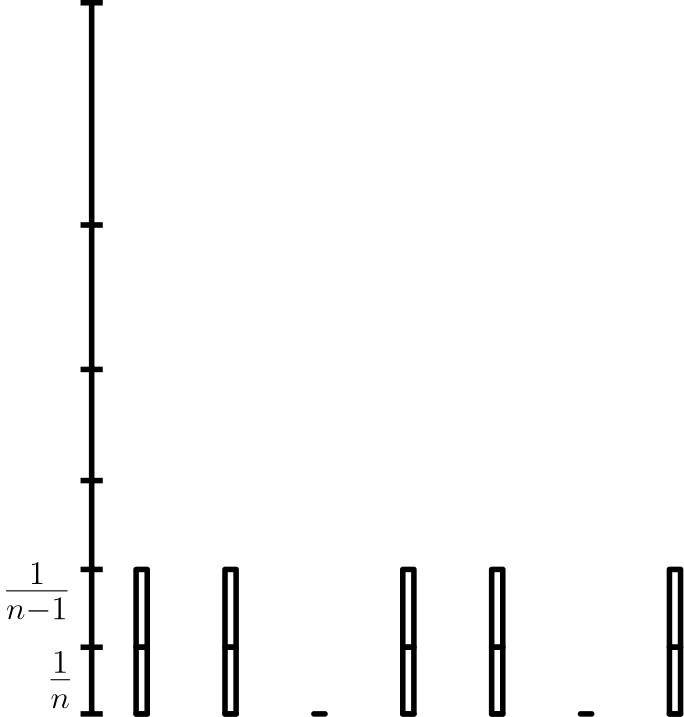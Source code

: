 <?xml version="1.0"?>
<!DOCTYPE ipe SYSTEM "ipe.dtd">
<ipe version="70212" creator="Ipe 7.2.12">
<info created="D:20200510195333" modified="D:20200510205157"/>
<ipestyle name="basic">
<symbol name="arrow/arc(spx)">
<path stroke="sym-stroke" fill="sym-stroke" pen="sym-pen">
0 0 m
-1 0.333 l
-1 -0.333 l
h
</path>
</symbol>
<symbol name="arrow/farc(spx)">
<path stroke="sym-stroke" fill="white" pen="sym-pen">
0 0 m
-1 0.333 l
-1 -0.333 l
h
</path>
</symbol>
<symbol name="arrow/ptarc(spx)">
<path stroke="sym-stroke" fill="sym-stroke" pen="sym-pen">
0 0 m
-1 0.333 l
-0.8 0 l
-1 -0.333 l
h
</path>
</symbol>
<symbol name="arrow/fptarc(spx)">
<path stroke="sym-stroke" fill="white" pen="sym-pen">
0 0 m
-1 0.333 l
-0.8 0 l
-1 -0.333 l
h
</path>
</symbol>
<symbol name="mark/circle(sx)" transformations="translations">
<path fill="sym-stroke">
0.6 0 0 0.6 0 0 e
0.4 0 0 0.4 0 0 e
</path>
</symbol>
<symbol name="mark/disk(sx)" transformations="translations">
<path fill="sym-stroke">
0.6 0 0 0.6 0 0 e
</path>
</symbol>
<symbol name="mark/fdisk(sfx)" transformations="translations">
<group>
<path fill="sym-fill">
0.5 0 0 0.5 0 0 e
</path>
<path fill="sym-stroke" fillrule="eofill">
0.6 0 0 0.6 0 0 e
0.4 0 0 0.4 0 0 e
</path>
</group>
</symbol>
<symbol name="mark/box(sx)" transformations="translations">
<path fill="sym-stroke" fillrule="eofill">
-0.6 -0.6 m
0.6 -0.6 l
0.6 0.6 l
-0.6 0.6 l
h
-0.4 -0.4 m
0.4 -0.4 l
0.4 0.4 l
-0.4 0.4 l
h
</path>
</symbol>
<symbol name="mark/square(sx)" transformations="translations">
<path fill="sym-stroke">
-0.6 -0.6 m
0.6 -0.6 l
0.6 0.6 l
-0.6 0.6 l
h
</path>
</symbol>
<symbol name="mark/fsquare(sfx)" transformations="translations">
<group>
<path fill="sym-fill">
-0.5 -0.5 m
0.5 -0.5 l
0.5 0.5 l
-0.5 0.5 l
h
</path>
<path fill="sym-stroke" fillrule="eofill">
-0.6 -0.6 m
0.6 -0.6 l
0.6 0.6 l
-0.6 0.6 l
h
-0.4 -0.4 m
0.4 -0.4 l
0.4 0.4 l
-0.4 0.4 l
h
</path>
</group>
</symbol>
<symbol name="mark/cross(sx)" transformations="translations">
<group>
<path fill="sym-stroke">
-0.43 -0.57 m
0.57 0.43 l
0.43 0.57 l
-0.57 -0.43 l
h
</path>
<path fill="sym-stroke">
-0.43 0.57 m
0.57 -0.43 l
0.43 -0.57 l
-0.57 0.43 l
h
</path>
</group>
</symbol>
<symbol name="arrow/fnormal(spx)">
<path stroke="sym-stroke" fill="white" pen="sym-pen">
0 0 m
-1 0.333 l
-1 -0.333 l
h
</path>
</symbol>
<symbol name="arrow/pointed(spx)">
<path stroke="sym-stroke" fill="sym-stroke" pen="sym-pen">
0 0 m
-1 0.333 l
-0.8 0 l
-1 -0.333 l
h
</path>
</symbol>
<symbol name="arrow/fpointed(spx)">
<path stroke="sym-stroke" fill="white" pen="sym-pen">
0 0 m
-1 0.333 l
-0.8 0 l
-1 -0.333 l
h
</path>
</symbol>
<symbol name="arrow/linear(spx)">
<path stroke="sym-stroke" pen="sym-pen">
-1 0.333 m
0 0 l
-1 -0.333 l
</path>
</symbol>
<symbol name="arrow/fdouble(spx)">
<path stroke="sym-stroke" fill="white" pen="sym-pen">
0 0 m
-1 0.333 l
-1 -0.333 l
h
-1 0 m
-2 0.333 l
-2 -0.333 l
h
</path>
</symbol>
<symbol name="arrow/double(spx)">
<path stroke="sym-stroke" fill="sym-stroke" pen="sym-pen">
0 0 m
-1 0.333 l
-1 -0.333 l
h
-1 0 m
-2 0.333 l
-2 -0.333 l
h
</path>
</symbol>
<pen name="heavier" value="0.8"/>
<pen name="fat" value="1.2"/>
<pen name="ultrafat" value="2"/>
<symbolsize name="large" value="5"/>
<symbolsize name="small" value="2"/>
<symbolsize name="tiny" value="1.1"/>
<arrowsize name="large" value="10"/>
<arrowsize name="small" value="5"/>
<arrowsize name="tiny" value="3"/>
<color name="red" value="1 0 0"/>
<color name="green" value="0 1 0"/>
<color name="blue" value="0 0 1"/>
<color name="yellow" value="1 1 0"/>
<color name="orange" value="1 0.647 0"/>
<color name="gold" value="1 0.843 0"/>
<color name="purple" value="0.627 0.125 0.941"/>
<color name="gray" value="0.745"/>
<color name="brown" value="0.647 0.165 0.165"/>
<color name="navy" value="0 0 0.502"/>
<color name="pink" value="1 0.753 0.796"/>
<color name="seagreen" value="0.18 0.545 0.341"/>
<color name="turquoise" value="0.251 0.878 0.816"/>
<color name="violet" value="0.933 0.51 0.933"/>
<color name="darkblue" value="0 0 0.545"/>
<color name="darkcyan" value="0 0.545 0.545"/>
<color name="darkgray" value="0.663"/>
<color name="darkgreen" value="0 0.392 0"/>
<color name="darkmagenta" value="0.545 0 0.545"/>
<color name="darkorange" value="1 0.549 0"/>
<color name="darkred" value="0.545 0 0"/>
<color name="lightblue" value="0.678 0.847 0.902"/>
<color name="lightcyan" value="0.878 1 1"/>
<color name="lightgray" value="0.827"/>
<color name="lightgreen" value="0.565 0.933 0.565"/>
<color name="lightyellow" value="1 1 0.878"/>
<dashstyle name="dashed" value="[4] 0"/>
<dashstyle name="dotted" value="[1 3] 0"/>
<dashstyle name="dash dotted" value="[4 2 1 2] 0"/>
<dashstyle name="dash dot dotted" value="[4 2 1 2 1 2] 0"/>
<textsize name="large" value="\large"/>
<textsize name="Large" value="\Large"/>
<textsize name="LARGE" value="\LARGE"/>
<textsize name="huge" value="\huge"/>
<textsize name="Huge" value="\Huge"/>
<textsize name="small" value="\small"/>
<textsize name="footnote" value="\footnotesize"/>
<textsize name="tiny" value="\tiny"/>
<textstyle name="center" begin="\begin{center}" end="\end{center}"/>
<textstyle name="itemize" begin="\begin{itemize}" end="\end{itemize}"/>
<textstyle name="item" begin="\begin{itemize}\item{}" end="\end{itemize}"/>
<gridsize name="4 pts" value="4"/>
<gridsize name="8 pts (~3 mm)" value="8"/>
<gridsize name="16 pts (~6 mm)" value="16"/>
<gridsize name="32 pts (~12 mm)" value="32"/>
<gridsize name="10 pts (~3.5 mm)" value="10"/>
<gridsize name="20 pts (~7 mm)" value="20"/>
<gridsize name="14 pts (~5 mm)" value="14"/>
<gridsize name="28 pts (~10 mm)" value="28"/>
<gridsize name="56 pts (~20 mm)" value="56"/>
<anglesize name="90 deg" value="90"/>
<anglesize name="60 deg" value="60"/>
<anglesize name="45 deg" value="45"/>
<anglesize name="30 deg" value="30"/>
<anglesize name="22.5 deg" value="22.5"/>
<opacity name="10%" value="0.1"/>
<opacity name="30%" value="0.3"/>
<opacity name="50%" value="0.5"/>
<opacity name="75%" value="0.75"/>
<tiling name="falling" angle="-60" step="4" width="1"/>
<tiling name="rising" angle="30" step="4" width="1"/>
</ipestyle>
<page>
<layer name="alpha"/>
<view layers="alpha" active="alpha"/>
<path layer="alpha" matrix="1 0 0 1 32 0" stroke="black" pen="ultrafat">
80 64 m
80 64 l
84 64 l
84 64 l
h
</path>
<path matrix="1 0 0 1 -12 0" stroke="black" pen="ultrafat">
92 64 m
92 64 l
96 64 l
96 64 l
h
</path>
<path matrix="1 0 0 1 168 0" stroke="black" pen="ultrafat">
104 64 m
104 64 l
108 64 l
108 64 l
h
</path>
<path matrix="1 0 0 1 124 0" stroke="black" pen="ultrafat">
116 64 m
116 64 l
120 64 l
120 64 l
h
</path>
<path matrix="1 0 0 1 80 0" stroke="black" pen="ultrafat">
128 64 m
128 64 l
132 64 l
132 64 l
h
</path>
<path matrix="1 0 0 1 4 0" stroke="black" pen="ultrafat">
140 64 m
140 64 l
144 64 l
144 64 l
h
</path>
<path matrix="1 0 0 1 24 0" stroke="black" pen="ultrafat">
152 64 m
152 64 l
156 64 l
156 64 l
h
</path>
<path stroke="black" pen="ultrafat">
80 64 m
80 88 l
84 88 l
84 64 l
h
</path>
<path matrix="1 0 0 1 20 0" stroke="black" pen="ultrafat">
92 64 m
92 88 l
96 88 l
96 64 l
h
</path>
<path matrix="1 0 0 1 60 0" stroke="black" pen="ultrafat">
116 64 m
116 88 l
120 88 l
120 64 l
h
</path>
<path matrix="1 0 0 1 80 0" stroke="black" pen="ultrafat">
128 64 m
128 88 l
132 88 l
132 64 l
h
</path>
<path matrix="1 0 0 1 120 0" stroke="black" pen="ultrafat">
152 64 m
152 88 l
156 88 l
156 64 l
h
</path>
<path stroke="black" pen="ultrafat">
64 88 m
64 64 l
64 64 l
</path>
<path stroke="black" pen="ultrafat">
60 88 m
68 88 l
</path>
<path stroke="black" pen="ultrafat">
60 64 m
68 64 l
</path>
<text matrix="1 0 0 1 -4 -4" transformations="translations" pos="52 76" stroke="black" type="label" width="9.379" height="14.479" depth="5.94" valign="baseline" size="LARGE" style="math">\frac{1}{n}</text>
<path stroke="black" pen="ultrafat">
64 88 m
64 116 l
</path>
<path stroke="black" pen="ultrafat">
60 116 m
68 116 l
</path>
<path stroke="black" pen="ultrafat">
64 116 m
64 148 l
</path>
<path stroke="black" pen="ultrafat">
60 148 m
68 148 l
</path>
<path stroke="black" pen="ultrafat">
64 148 m
64 188 l
</path>
<path stroke="black" pen="ultrafat">
60 188 m
68 188 l
</path>
<path stroke="black" pen="ultrafat">
64 188 m
64 240 l
</path>
<path stroke="black" pen="ultrafat">
60 240 m
68 240 l
</path>
<path stroke="black" pen="ultrafat">
64 240 m
64 320 l
</path>
<path stroke="black" pen="ultrafat">
60 320 m
68 320 l
</path>
<path stroke="black" pen="ultrafat">
80 116 m
80 88 l
84 88 l
84 116 l
h
</path>
<path stroke="black" pen="ultrafat">
112 116 m
112 88 l
116 88 l
116 116 l
h
</path>
<path stroke="black" pen="ultrafat">
176 116 m
176 88 l
180 88 l
180 116 l
h
</path>
<path stroke="black" pen="ultrafat">
208 116 m
208 88 l
212 88 l
212 116 l
h
</path>
<path stroke="black" pen="ultrafat">
272 116 m
272 88 l
276 88 l
276 116 l
h
</path>
<text matrix="1 0 0 1 -20 28" transformations="translations" pos="52 76" stroke="black" type="label" width="24.53" height="14.476" depth="6.94" valign="baseline" size="LARGE" style="math">\frac{1}{n-1}</text>
</page>
</ipe>
